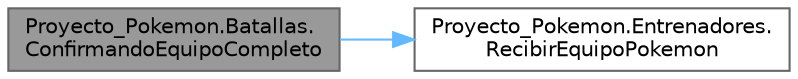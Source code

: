 digraph "Proyecto_Pokemon.Batallas.ConfirmandoEquipoCompleto"
{
 // INTERACTIVE_SVG=YES
 // LATEX_PDF_SIZE
  bgcolor="transparent";
  edge [fontname=Helvetica,fontsize=10,labelfontname=Helvetica,labelfontsize=10];
  node [fontname=Helvetica,fontsize=10,shape=box,height=0.2,width=0.4];
  rankdir="LR";
  Node1 [id="Node000001",label="Proyecto_Pokemon.Batallas.\lConfirmandoEquipoCompleto",height=0.2,width=0.4,color="gray40", fillcolor="grey60", style="filled", fontcolor="black",tooltip="Verifica si ambos entrenadores ya tienen sus equipos completos."];
  Node1 -> Node2 [id="edge1_Node000001_Node000002",color="steelblue1",style="solid",tooltip=" "];
  Node2 [id="Node000002",label="Proyecto_Pokemon.Entrenadores.\lRecibirEquipoPokemon",height=0.2,width=0.4,color="grey40", fillcolor="white", style="filled",URL="$classProyecto__Pokemon_1_1Entrenadores.html#a78724124c28c96224c508600e993d250",tooltip="Devuelve pokemones de equipo."];
}
